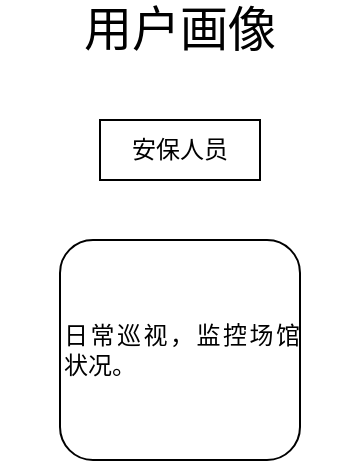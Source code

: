 <mxfile version="13.9.9" type="device"><diagram id="0FbhiGPF9lZzzkLz621M" name="Page-1"><mxGraphModel dx="1264" dy="592" grid="1" gridSize="10" guides="1" tooltips="1" connect="1" arrows="1" fold="1" page="1" pageScale="1" pageWidth="850" pageHeight="1100" math="0" shadow="0"><root><mxCell id="0"/><mxCell id="1" parent="0"/><mxCell id="a9ft_2pk_DWdK2RjRHqa-1" value="&lt;div style=&quot;text-align: justify&quot;&gt;日常巡视，监控场馆状况。&lt;/div&gt;" style="rounded=1;whiteSpace=wrap;html=1;align=left;" vertex="1" parent="1"><mxGeometry x="60" y="190" width="120" height="110" as="geometry"/></mxCell><mxCell id="a9ft_2pk_DWdK2RjRHqa-2" value="&lt;font style=&quot;font-size: 24px&quot;&gt;用户画像&lt;/font&gt;" style="text;html=1;strokeColor=none;fillColor=none;align=center;verticalAlign=middle;whiteSpace=wrap;rounded=0;" vertex="1" parent="1"><mxGeometry x="30" y="70" width="180" height="30" as="geometry"/></mxCell><mxCell id="a9ft_2pk_DWdK2RjRHqa-3" value="安保人员" style="rounded=0;whiteSpace=wrap;html=1;" vertex="1" parent="1"><mxGeometry x="80" y="130" width="80" height="30" as="geometry"/></mxCell></root></mxGraphModel></diagram></mxfile>